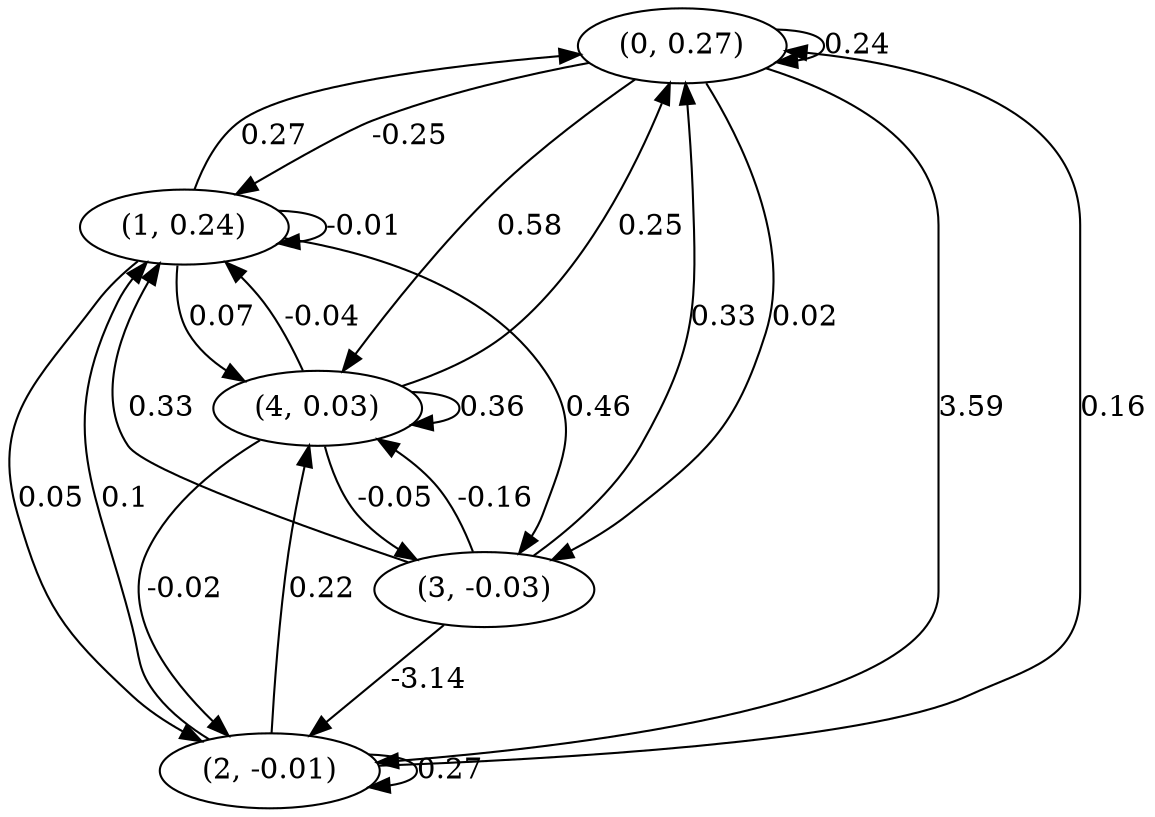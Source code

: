 digraph {
    0 [ label = "(0, 0.27)" ]
    1 [ label = "(1, 0.24)" ]
    2 [ label = "(2, -0.01)" ]
    3 [ label = "(3, -0.03)" ]
    4 [ label = "(4, 0.03)" ]
    0 -> 0 [ label = "0.24" ]
    1 -> 1 [ label = "-0.01" ]
    2 -> 2 [ label = "0.27" ]
    4 -> 4 [ label = "0.36" ]
    1 -> 0 [ label = "0.27" ]
    2 -> 0 [ label = "0.16" ]
    3 -> 0 [ label = "0.33" ]
    4 -> 0 [ label = "0.25" ]
    0 -> 1 [ label = "-0.25" ]
    2 -> 1 [ label = "0.1" ]
    3 -> 1 [ label = "0.33" ]
    4 -> 1 [ label = "-0.04" ]
    0 -> 2 [ label = "3.59" ]
    1 -> 2 [ label = "0.05" ]
    3 -> 2 [ label = "-3.14" ]
    4 -> 2 [ label = "-0.02" ]
    0 -> 3 [ label = "0.02" ]
    1 -> 3 [ label = "0.46" ]
    4 -> 3 [ label = "-0.05" ]
    0 -> 4 [ label = "0.58" ]
    1 -> 4 [ label = "0.07" ]
    2 -> 4 [ label = "0.22" ]
    3 -> 4 [ label = "-0.16" ]
}

